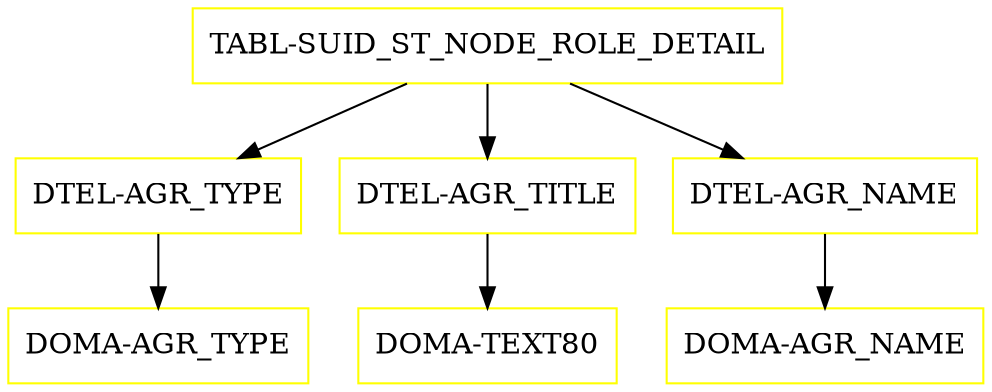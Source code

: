 digraph G {
  "TABL-SUID_ST_NODE_ROLE_DETAIL" [shape=box,color=yellow];
  "DTEL-AGR_TYPE" [shape=box,color=yellow,URL="./DTEL_AGR_TYPE.html"];
  "DOMA-AGR_TYPE" [shape=box,color=yellow,URL="./DOMA_AGR_TYPE.html"];
  "DTEL-AGR_TITLE" [shape=box,color=yellow,URL="./DTEL_AGR_TITLE.html"];
  "DOMA-TEXT80" [shape=box,color=yellow,URL="./DOMA_TEXT80.html"];
  "DTEL-AGR_NAME" [shape=box,color=yellow,URL="./DTEL_AGR_NAME.html"];
  "DOMA-AGR_NAME" [shape=box,color=yellow,URL="./DOMA_AGR_NAME.html"];
  "TABL-SUID_ST_NODE_ROLE_DETAIL" -> "DTEL-AGR_NAME";
  "TABL-SUID_ST_NODE_ROLE_DETAIL" -> "DTEL-AGR_TITLE";
  "TABL-SUID_ST_NODE_ROLE_DETAIL" -> "DTEL-AGR_TYPE";
  "DTEL-AGR_TYPE" -> "DOMA-AGR_TYPE";
  "DTEL-AGR_TITLE" -> "DOMA-TEXT80";
  "DTEL-AGR_NAME" -> "DOMA-AGR_NAME";
}
